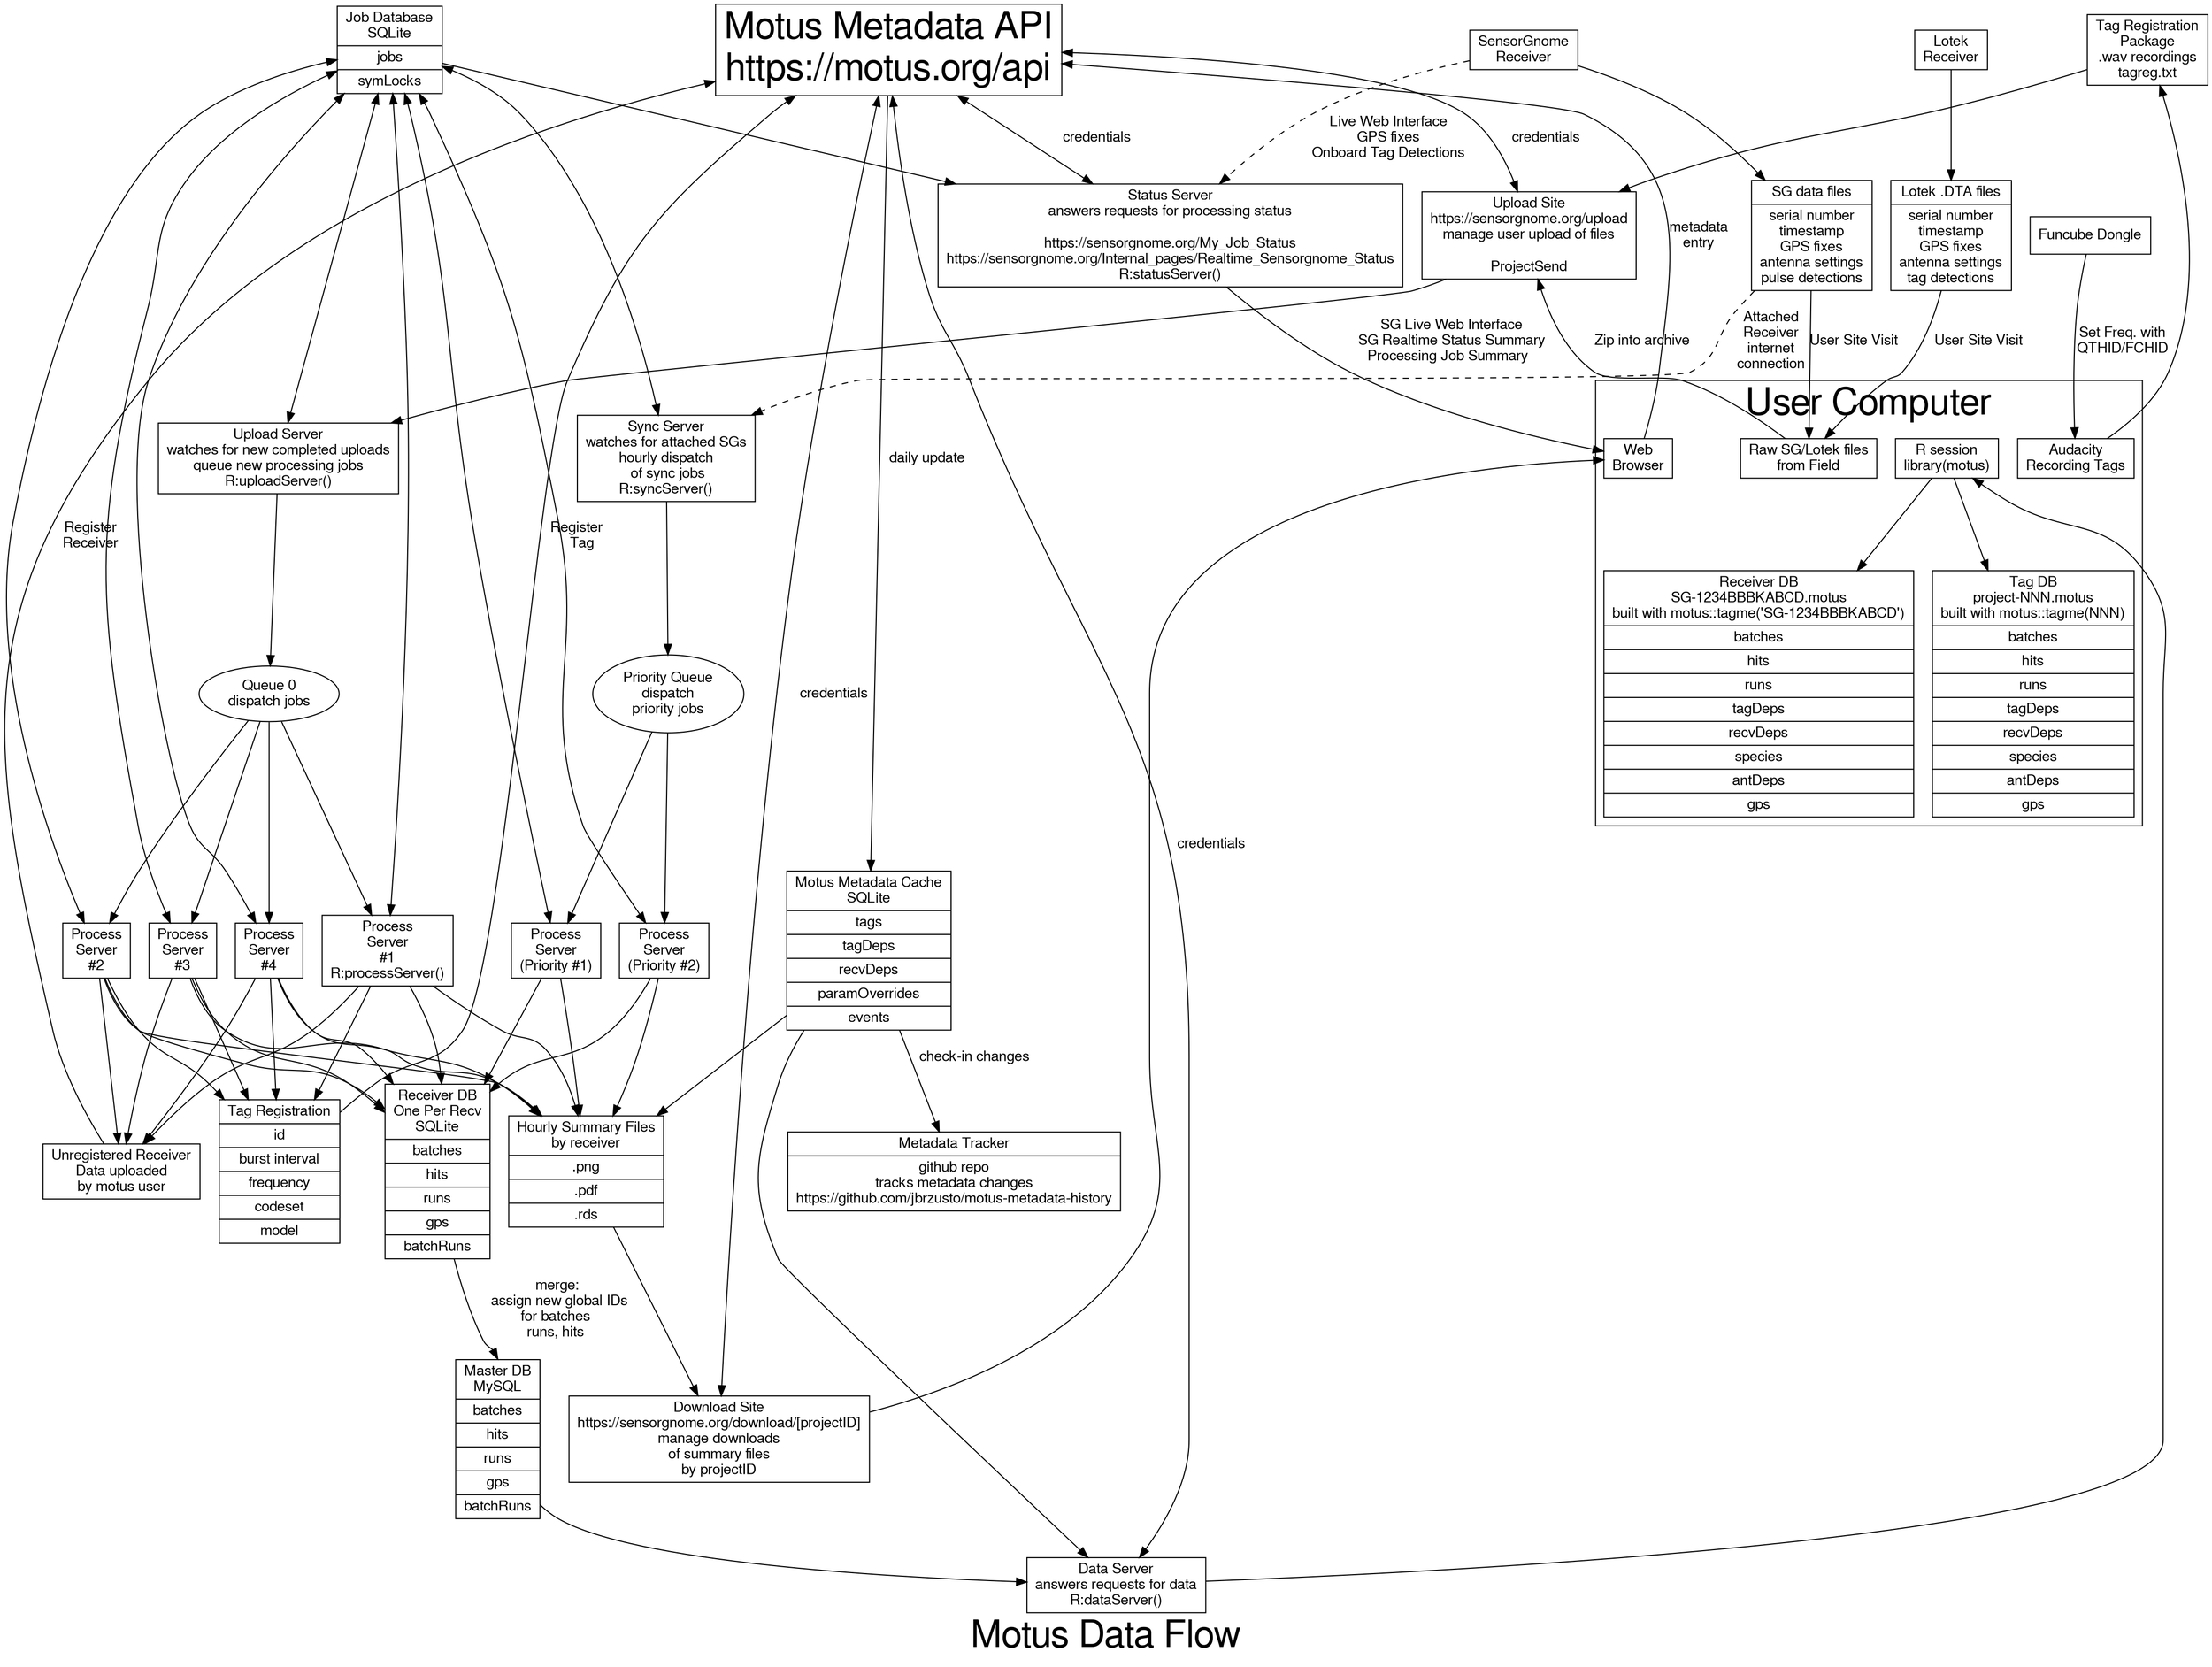 digraph data_flow {
        graph [label="Motus Data Flow",labelfontsize=14,fontsize=36,fontname = "FreeSans"];
        node [fontname = "FreeSans",labelfontsize=14,fontsize=14];
        edge [fontname = "FreeSans",labelfontsize=14,fontsize=14];


        ## user computer

        subgraph clusterUser {
                graph [label="User Computer"]

                userBrowser [shape=box,label="Web\nBrowser"];
                userR [shape=box,label="R session\nlibrary(motus)"];
                userTagDB [shape=record,label="{Tag DB\nproject-NNN.motus\nbuilt with motus::tagme(NNN)|batches|hits|runs|tagDeps|recvDeps|species|antDeps|gps}"];
                userRecvDB [shape=record,label="{Receiver DB\nSG-1234BBBKABCD.motus\nbuilt with motus::tagme('SG-1234BBBKABCD')|batches|hits|runs|tagDeps|recvDeps|species|antDeps|gps}"]
                audacity [shape=box,label="Audacity\nRecording Tags"];
                rawFiles [shape=box,label="Raw SG/Lotek files\nfrom Field"];
        }


        ## machines

        SensorGnome [shape=box,label="SensorGnome\nReceiver"];
        Lotek [shape=box,label="Lotek\nReceiver"];
        FuncubeDongle [shape=record, label="Funcube Dongle"];

        ## files

        registrationPackage [shape=record,label="Tag Registration\nPackage\n.wav recordings\ntagreg.txt"];
        SGfiles [shape=record,label="{SG data files|serial number\ntimestamp\nGPS fixes\nantenna settings\npulse detections}"];
        DTAfiles [shape=record,label="{Lotek .DTA files|serial number\ntimestamp\nGPS fixes\nantenna settings\ntag detections}"];
        summaryFiles [shape=record,label="{Hourly Summary Files\nby receiver|.png|.pdf|.rds}"];


        ## databases

        jobsDB [shape=record,label="{Job Database\nSQLite|jobs|symLocks}"];
        metadataCache [shape=record,label="{Motus Metadata Cache\nSQLite|tags|tagDeps|recvDeps|paramOverrides|events}"];
        masterDB [shape=record,label="{<MasterDB>Master DB\nMySQL|{{batches|hits|runs|gps|batchRuns}}}"];
        receiverDB [shape=record, label="{Receiver DB\nOne Per Recv\nSQLite|{{batches|hits|runs|gps|<brport>batchRuns}}}"];
        metadataTracker [shape=record,label="{Metadata Tracker|github repo\ntracks metadata changes\nhttps://github.com/jbrzusto/motus-metadata-history}"];


        ## web sites

        motus [shape=box,label="Motus Metadata API\nhttps://motus.org/api",labelfontsize=36,fontsize=36];
        uploadSite [shape=box,label="Upload Site\nhttps://sensorgnome.org/upload\nmanage user upload of files\n\nProjectSend"];
        downloadSite [shape=box,label="Download Site\nhttps://sensorgnome.org/download/[projectID]\nmanage downloads\nof summary files\nby projectID"];


        ## processes

        uploadServer [shape=box,label="Upload Server\nwatches for new completed uploads\nqueue new processing jobs\nR:uploadServer()"];
        processServer1 [shape=box,label="Process\nServer\n#1\nR:processServer()"];
        processServer2 [shape=box,label="Process\nServer\n#2"];
        processServer3 [shape=box,label="Process\nServer\n#3"];
        processServer4 [shape=box,label="Process\nServer\n#4"];
        processServer101 [shape=box,label="Process\nServer\n(Priority #1)"];
        processServer102 [shape=box,label="Process\nServer\n(Priority #2)"];
        syncServer [shape=box,label="Sync Server\nwatches for attached SGs\nhourly dispatch\n of sync jobs\nR:syncServer()"];
        dataServer [shape=box,label="Data Server\nanswers requests for data\nR:dataServer()"];
        statusServer [shape=box,label="Status Server\nanswers requests for processing status\n\nhttps://sensorgnome.org/My_Job_Status\nhttps://sensorgnome.org/Internal_pages/Realtime_Sensorgnome_Status\nR:statusServer()"];


        ## misc. objects

        queue0 [shape=oval,label="Queue 0\ndispatch jobs"];
        priorityQueue [shape=oval,label="Priority Queue\ndispatch\npriority jobs"];
        newReceiver[shape=box,label="Unregistered Receiver\nData uploaded\nby motus user"];
        tagRegistration [shape=record, label="{Tag Registration|id|burst interval|frequency|codeset|model}"];


        #### Connections (data flow)

        ## file creation

        SensorGnome -> SGfiles;
        Lotek -> DTAfiles;
        audacity -> registrationPackage;
        processServer1 -> tagRegistration;
        processServer2 -> tagRegistration;
        processServer3 -> tagRegistration;
        processServer4 -> tagRegistration;
        processServer1 -> newReceiver;
        processServer2 -> newReceiver;
        processServer3 -> newReceiver;
        processServer4 -> newReceiver;
        processServer1 -> receiverDB;
        processServer2 -> receiverDB;
        processServer3 -> receiverDB;
        processServer4 -> receiverDB;
        processServer101 -> receiverDB;
        processServer102 -> receiverDB;
        processServer1 -> summaryFiles;
        processServer2 -> summaryFiles;
        processServer3 -> summaryFiles;
        processServer4 -> summaryFiles;
        processServer101 -> summaryFiles;
        processServer102 -> summaryFiles;
        userR -> userTagDB;
        userR -> userRecvDB;


        ## file transfer

        SGfiles -> rawFiles[label="User Site Visit"];
        SGfiles -> syncServer[style="dashed",label="Attached\nReceiver\ninternet\nconnection"];
        DTAfiles -> rawFiles[label="User Site Visit"];
        rawFiles -> uploadSite[label="Zip into archive"];
        registrationPackage -> uploadSite;
        uploadSite -> uploadServer;
        summaryFiles -> downloadSite;


        ## Job creation / dispatch

        uploadServer -> queue0;
        queue0 -> processServer1;
        queue0 -> processServer2;
        queue0 -> processServer3;
        queue0 -> processServer4;
        syncServer -> priorityQueue;
        priorityQueue -> processServer101;
        priorityQueue -> processServer102;


        ## sgdata HTTP requests/replies

        statusServer -> userBrowser[label="  SG Live Web Interface\n  SG Realtime Status Summary\nProcessing Job Summary"];
        SensorGnome -> statusServer[style=dashed,label="Live Web Interface\nGPS fixes\nOnboard Tag Detections"];
        dataServer -> userR;
        downloadSite -> userBrowser;
        userBrowser -> motus[label="metadata\nentry"];


        ## motus API calls

        tagRegistration -> motus[label="  Register\n     Tag"];
        newReceiver -> motus[label="  Register\n  Receiver"];
        FuncubeDongle -> audacity[label="Set Freq. with\nQTHID/FCHID"];
        motus -> metadataCache[label="  daily update"];
        motus -> uploadSite[label="  credentials", dir="both"];
        motus -> downloadSite[label="  credentials", dir="both"];
        motus -> dataServer[label="  credentials", dir="both"];
        motus -> statusServer[label="  credentials", dir="both"];


        ## DB operations

        receiverDB -> masterDB:MasterDB[label=" merge:\n  assign new global IDs\nfor batches\nruns, hits"];
        masterDB -> dataServer;
        metadataCache -> summaryFiles;
        metadataCache -> dataServer;
        jobsDB -> processServer1[dir="both"];
        jobsDB -> processServer2[dir="both"];
        jobsDB -> processServer3[dir="both"];
        jobsDB -> processServer4[dir="both"];
        jobsDB -> processServer101[dir="both"];
        jobsDB -> processServer102[dir="both"];
        jobsDB -> uploadServer[dir="both"];
        jobsDB -> syncServer[dir="both"];
        jobsDB -> statusServer;


        ## Other

        metadataCache -> metadataTracker[label="  check-in changes"];
}
